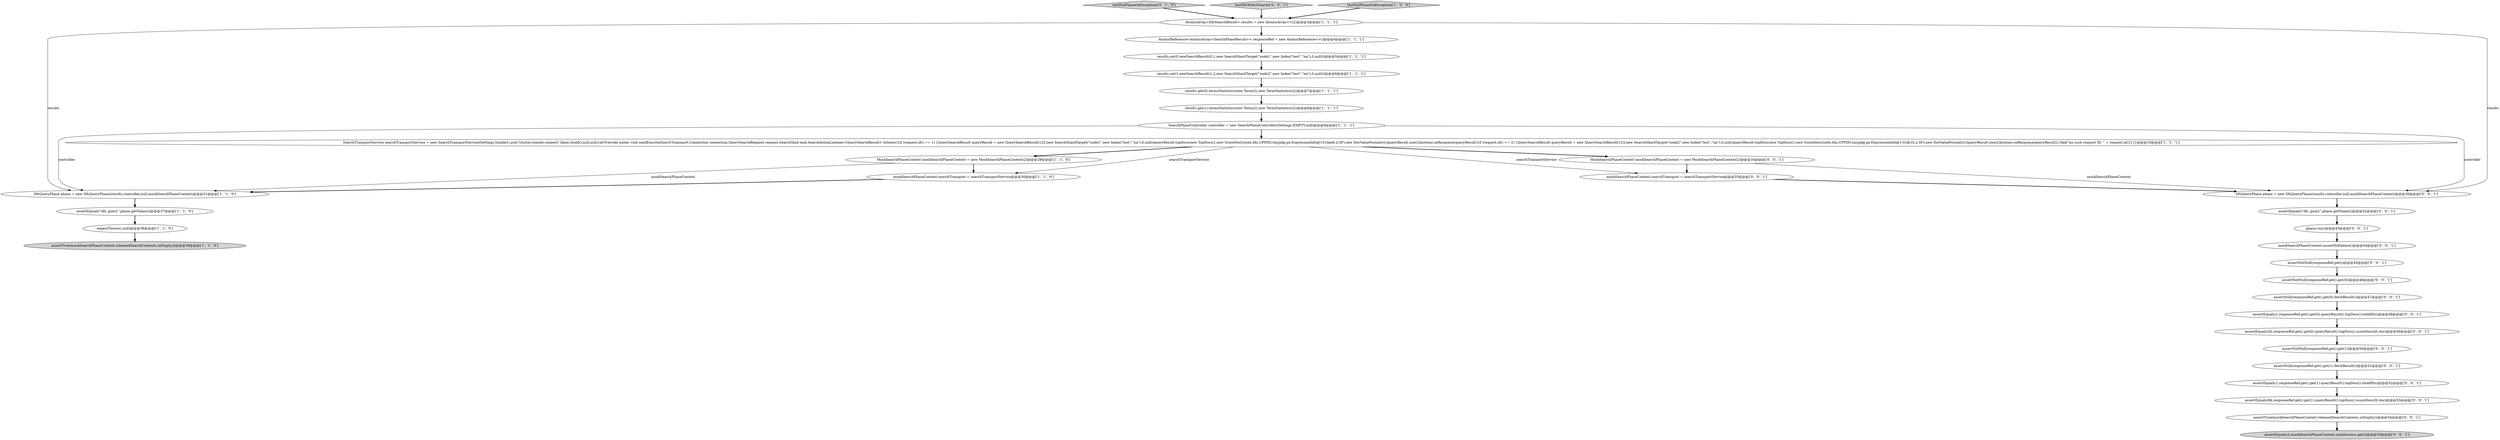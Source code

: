 digraph {
15 [style = filled, label = "testFailPhaseOnException['0', '1', '0']", fillcolor = lightgray, shape = diamond image = "AAA0AAABBB2BBB"];
17 [style = filled, label = "mockSearchPhaseContext.searchTransport = searchTransportService@@@35@@@['0', '0', '1']", fillcolor = white, shape = ellipse image = "AAA0AAABBB3BBB"];
23 [style = filled, label = "assertNotNull(responseRef.get().get(1))@@@50@@@['0', '0', '1']", fillcolor = white, shape = ellipse image = "AAA0AAABBB3BBB"];
13 [style = filled, label = "AtomicReference<AtomicArray<SearchPhaseResult>> responseRef = new AtomicReference<>()@@@4@@@['1', '1', '1']", fillcolor = white, shape = ellipse image = "AAA0AAABBB1BBB"];
18 [style = filled, label = "assertTrue(mockSearchPhaseContext.releasedSearchContexts.isEmpty())@@@54@@@['0', '0', '1']", fillcolor = white, shape = ellipse image = "AAA0AAABBB3BBB"];
26 [style = filled, label = "assertEquals(1,responseRef.get().get(1).queryResult().topDocs().totalHits)@@@52@@@['0', '0', '1']", fillcolor = white, shape = ellipse image = "AAA0AAABBB3BBB"];
10 [style = filled, label = "mockSearchPhaseContext.searchTransport = searchTransportService@@@30@@@['1', '1', '0']", fillcolor = white, shape = ellipse image = "AAA0AAABBB1BBB"];
9 [style = filled, label = "assertTrue(mockSearchPhaseContext.releasedSearchContexts.isEmpty())@@@39@@@['1', '1', '0']", fillcolor = lightgray, shape = ellipse image = "AAA0AAABBB1BBB"];
11 [style = filled, label = "MockSearchPhaseContext mockSearchPhaseContext = new MockSearchPhaseContext(2)@@@29@@@['1', '1', '0']", fillcolor = white, shape = ellipse image = "AAA0AAABBB1BBB"];
25 [style = filled, label = "assertEquals(\"dfs_query\",phase.getName())@@@42@@@['0', '0', '1']", fillcolor = white, shape = ellipse image = "AAA0AAABBB3BBB"];
28 [style = filled, label = "testDfsWith2Shards['0', '0', '1']", fillcolor = lightgray, shape = diamond image = "AAA0AAABBB3BBB"];
31 [style = filled, label = "phase.run()@@@43@@@['0', '0', '1']", fillcolor = white, shape = ellipse image = "AAA0AAABBB3BBB"];
0 [style = filled, label = "results.set(1,newSearchResult(1,2,new SearchShardTarget(\"node2\",new Index(\"test\",\"na\"),0,null)))@@@6@@@['1', '1', '1']", fillcolor = white, shape = ellipse image = "AAA0AAABBB1BBB"];
2 [style = filled, label = "testFailPhaseOnException['1', '0', '0']", fillcolor = lightgray, shape = diamond image = "AAA0AAABBB1BBB"];
22 [style = filled, label = "DfsQueryPhase phase = new DfsQueryPhase(results,controller,null,mockSearchPhaseContext)@@@36@@@['0', '0', '1']", fillcolor = white, shape = ellipse image = "AAA0AAABBB3BBB"];
1 [style = filled, label = "results.get(0).termsStatistics(new Term((((,new TermStatistics(((()@@@7@@@['1', '1', '1']", fillcolor = white, shape = ellipse image = "AAA0AAABBB1BBB"];
29 [style = filled, label = "assertEquals(84,responseRef.get().get(1).queryResult().topDocs().scoreDocs(0(.doc)@@@53@@@['0', '0', '1']", fillcolor = white, shape = ellipse image = "AAA0AAABBB3BBB"];
14 [style = filled, label = "expectThrows(,null)@@@38@@@['1', '1', '0']", fillcolor = white, shape = ellipse image = "AAA0AAABBB1BBB"];
33 [style = filled, label = "assertNotNull(responseRef.get())@@@45@@@['0', '0', '1']", fillcolor = white, shape = ellipse image = "AAA0AAABBB3BBB"];
12 [style = filled, label = "SearchTransportService searchTransportService = new SearchTransportService(Settings.builder().put(\"cluster.remote.connect\",false).build(),null,null){@Override public void sendExecuteQuery(Transport.Connection connection,QuerySearchRequest request,SearchTask task,SearchActionListener<QuerySearchResult> listener){if (request.id() == 1) {QuerySearchResult queryResult = new QuerySearchResult(123,new SearchShardTarget(\"node1\",new Index(\"test\",\"na\"),0,null))queryResult.topDocs(new TopDocs(1,new ScoreDoc((((edu.fdu.CPPDG.tinypdg.pe.ExpressionInfo@131dae8,2.0F),new DocValueFormat(((()queryResult.size(2)listener.onResponse(queryResult)}if (request.id() == 2) {QuerySearchResult queryResult = new QuerySearchResult(123,new SearchShardTarget(\"node2\",new Index(\"test\",\"na\"),0,null))queryResult.topDocs(new TopDocs(1,new ScoreDoc((((edu.fdu.CPPDG.tinypdg.pe.ExpressionInfo@131db1b,2.0F),new DocValueFormat(((()queryResult.size(2)listener.onResponse(queryResult)}{fail(\"no such request ID: \" + request.id())}}}@@@10@@@['1', '1', '1']", fillcolor = white, shape = ellipse image = "AAA0AAABBB1BBB"];
7 [style = filled, label = "results.set(0,newSearchResult(0,1,new SearchShardTarget(\"node1\",new Index(\"test\",\"na\"),0,null)))@@@5@@@['1', '1', '1']", fillcolor = white, shape = ellipse image = "AAA0AAABBB1BBB"];
24 [style = filled, label = "assertNull(responseRef.get().get(1).fetchResult())@@@51@@@['0', '0', '1']", fillcolor = white, shape = ellipse image = "AAA0AAABBB3BBB"];
19 [style = filled, label = "assertEquals(2,mockSearchPhaseContext.numSuccess.get())@@@55@@@['0', '0', '1']", fillcolor = lightgray, shape = ellipse image = "AAA0AAABBB3BBB"];
27 [style = filled, label = "mockSearchPhaseContext.assertNoFailure()@@@44@@@['0', '0', '1']", fillcolor = white, shape = ellipse image = "AAA0AAABBB3BBB"];
3 [style = filled, label = "DfsQueryPhase phase = new DfsQueryPhase(results,controller,null,mockSearchPhaseContext)@@@31@@@['1', '1', '0']", fillcolor = white, shape = ellipse image = "AAA0AAABBB1BBB"];
8 [style = filled, label = "AtomicArray<DfsSearchResult> results = new AtomicArray<>(2)@@@3@@@['1', '1', '1']", fillcolor = white, shape = ellipse image = "AAA0AAABBB1BBB"];
6 [style = filled, label = "assertEquals(\"dfs_query\",phase.getName())@@@37@@@['1', '1', '0']", fillcolor = white, shape = ellipse image = "AAA0AAABBB1BBB"];
4 [style = filled, label = "results.get(1).termsStatistics(new Term((((,new TermStatistics(((()@@@8@@@['1', '1', '1']", fillcolor = white, shape = ellipse image = "AAA0AAABBB1BBB"];
30 [style = filled, label = "MockSearchPhaseContext mockSearchPhaseContext = new MockSearchPhaseContext(2)@@@34@@@['0', '0', '1']", fillcolor = white, shape = ellipse image = "AAA0AAABBB3BBB"];
20 [style = filled, label = "assertEquals(1,responseRef.get().get(0).queryResult().topDocs().totalHits)@@@48@@@['0', '0', '1']", fillcolor = white, shape = ellipse image = "AAA0AAABBB3BBB"];
21 [style = filled, label = "assertNotNull(responseRef.get().get(0))@@@46@@@['0', '0', '1']", fillcolor = white, shape = ellipse image = "AAA0AAABBB3BBB"];
5 [style = filled, label = "SearchPhaseController controller = new SearchPhaseController(Settings.EMPTY,null)@@@9@@@['1', '1', '1']", fillcolor = white, shape = ellipse image = "AAA0AAABBB1BBB"];
32 [style = filled, label = "assertEquals(42,responseRef.get().get(0).queryResult().topDocs().scoreDocs(0(.doc)@@@49@@@['0', '0', '1']", fillcolor = white, shape = ellipse image = "AAA0AAABBB3BBB"];
16 [style = filled, label = "assertNull(responseRef.get().get(0).fetchResult())@@@47@@@['0', '0', '1']", fillcolor = white, shape = ellipse image = "AAA0AAABBB3BBB"];
32->23 [style = bold, label=""];
11->3 [style = solid, label="mockSearchPhaseContext"];
13->7 [style = bold, label=""];
27->33 [style = bold, label=""];
5->3 [style = solid, label="controller"];
23->24 [style = bold, label=""];
8->22 [style = solid, label="results"];
21->16 [style = bold, label=""];
4->5 [style = bold, label=""];
20->32 [style = bold, label=""];
28->8 [style = bold, label=""];
14->9 [style = bold, label=""];
12->10 [style = solid, label="searchTransportService"];
0->1 [style = bold, label=""];
12->30 [style = bold, label=""];
10->3 [style = bold, label=""];
2->8 [style = bold, label=""];
3->6 [style = bold, label=""];
33->21 [style = bold, label=""];
11->10 [style = bold, label=""];
6->14 [style = bold, label=""];
30->22 [style = solid, label="mockSearchPhaseContext"];
18->19 [style = bold, label=""];
22->25 [style = bold, label=""];
7->0 [style = bold, label=""];
8->3 [style = solid, label="results"];
8->13 [style = bold, label=""];
12->17 [style = solid, label="searchTransportService"];
1->4 [style = bold, label=""];
16->20 [style = bold, label=""];
25->31 [style = bold, label=""];
5->12 [style = bold, label=""];
12->11 [style = bold, label=""];
17->22 [style = bold, label=""];
29->18 [style = bold, label=""];
30->17 [style = bold, label=""];
15->8 [style = bold, label=""];
24->26 [style = bold, label=""];
5->22 [style = solid, label="controller"];
31->27 [style = bold, label=""];
26->29 [style = bold, label=""];
}
